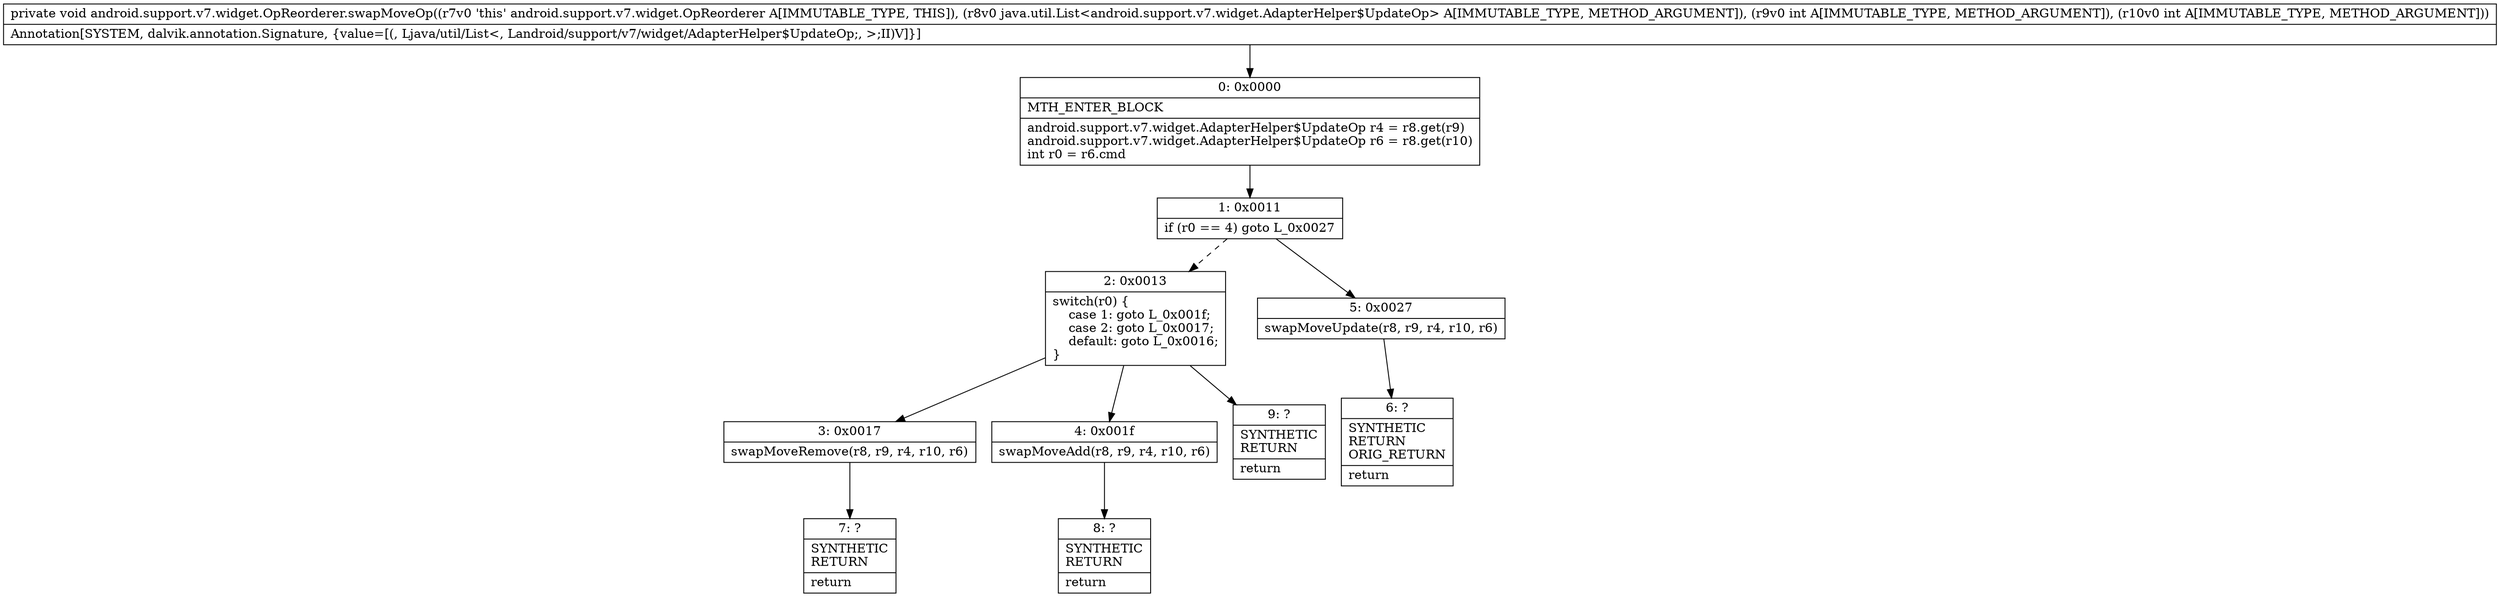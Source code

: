 digraph "CFG forandroid.support.v7.widget.OpReorderer.swapMoveOp(Ljava\/util\/List;II)V" {
Node_0 [shape=record,label="{0\:\ 0x0000|MTH_ENTER_BLOCK\l|android.support.v7.widget.AdapterHelper$UpdateOp r4 = r8.get(r9)\landroid.support.v7.widget.AdapterHelper$UpdateOp r6 = r8.get(r10)\lint r0 = r6.cmd\l}"];
Node_1 [shape=record,label="{1\:\ 0x0011|if (r0 == 4) goto L_0x0027\l}"];
Node_2 [shape=record,label="{2\:\ 0x0013|switch(r0) \{\l    case 1: goto L_0x001f;\l    case 2: goto L_0x0017;\l    default: goto L_0x0016;\l\}\l}"];
Node_3 [shape=record,label="{3\:\ 0x0017|swapMoveRemove(r8, r9, r4, r10, r6)\l}"];
Node_4 [shape=record,label="{4\:\ 0x001f|swapMoveAdd(r8, r9, r4, r10, r6)\l}"];
Node_5 [shape=record,label="{5\:\ 0x0027|swapMoveUpdate(r8, r9, r4, r10, r6)\l}"];
Node_6 [shape=record,label="{6\:\ ?|SYNTHETIC\lRETURN\lORIG_RETURN\l|return\l}"];
Node_7 [shape=record,label="{7\:\ ?|SYNTHETIC\lRETURN\l|return\l}"];
Node_8 [shape=record,label="{8\:\ ?|SYNTHETIC\lRETURN\l|return\l}"];
Node_9 [shape=record,label="{9\:\ ?|SYNTHETIC\lRETURN\l|return\l}"];
MethodNode[shape=record,label="{private void android.support.v7.widget.OpReorderer.swapMoveOp((r7v0 'this' android.support.v7.widget.OpReorderer A[IMMUTABLE_TYPE, THIS]), (r8v0 java.util.List\<android.support.v7.widget.AdapterHelper$UpdateOp\> A[IMMUTABLE_TYPE, METHOD_ARGUMENT]), (r9v0 int A[IMMUTABLE_TYPE, METHOD_ARGUMENT]), (r10v0 int A[IMMUTABLE_TYPE, METHOD_ARGUMENT]))  | Annotation[SYSTEM, dalvik.annotation.Signature, \{value=[(, Ljava\/util\/List\<, Landroid\/support\/v7\/widget\/AdapterHelper$UpdateOp;, \>;II)V]\}]\l}"];
MethodNode -> Node_0;
Node_0 -> Node_1;
Node_1 -> Node_2[style=dashed];
Node_1 -> Node_5;
Node_2 -> Node_3;
Node_2 -> Node_4;
Node_2 -> Node_9;
Node_3 -> Node_7;
Node_4 -> Node_8;
Node_5 -> Node_6;
}

